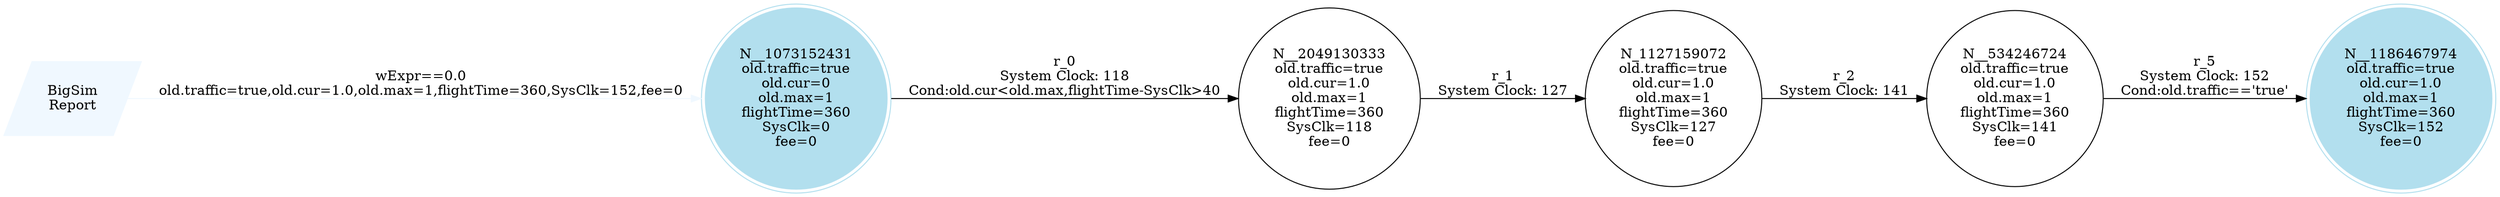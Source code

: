digraph reaction_graph {
   rankdir=LR;
   Node [shape = circle];
   BigSim_Report [shape = parallelogram color = aliceblue style=filled label="BigSim
Report"];
BigSim_Report -> N__1073152431[color = aliceblue label = "wExpr==0.0
old.traffic=true,old.cur=1.0,old.max=1,flightTime=360,SysClk=152,fee=0"];
 N__1073152431
 [shape=circle, color=lightblue2, style=filled];
N__1186467974[ shape = doublecircle, color=lightblue2, style=filled, label="N__1186467974
old.traffic=true
old.cur=1.0
old.max=1
flightTime=360
SysClk=152
fee=0"];
N__534246724[ label="N__534246724
old.traffic=true
old.cur=1.0
old.max=1
flightTime=360
SysClk=141
fee=0"];
 N__534246724 -> N__1186467974[ label = "r_5
System Clock: 152
Cond:old.traffic=='true'"];
N__1073152431[ shape = doublecircle, color=lightblue2, style=filled, label="N__1073152431
old.traffic=true
old.cur=0
old.max=1
flightTime=360
SysClk=0
fee=0"];
 N__1073152431 -> N__2049130333[ label = "r_0
System Clock: 118
Cond:old.cur<old.max,flightTime-SysClk>40"];
N_1127159072[ label="N_1127159072
old.traffic=true
old.cur=1.0
old.max=1
flightTime=360
SysClk=127
fee=0"];
 N_1127159072 -> N__534246724[ label = "r_2
System Clock: 141"];
N__2049130333[ label="N__2049130333
old.traffic=true
old.cur=1.0
old.max=1
flightTime=360
SysClk=118
fee=0"];
 N__2049130333 -> N_1127159072[ label = "r_1
System Clock: 127"];
}
